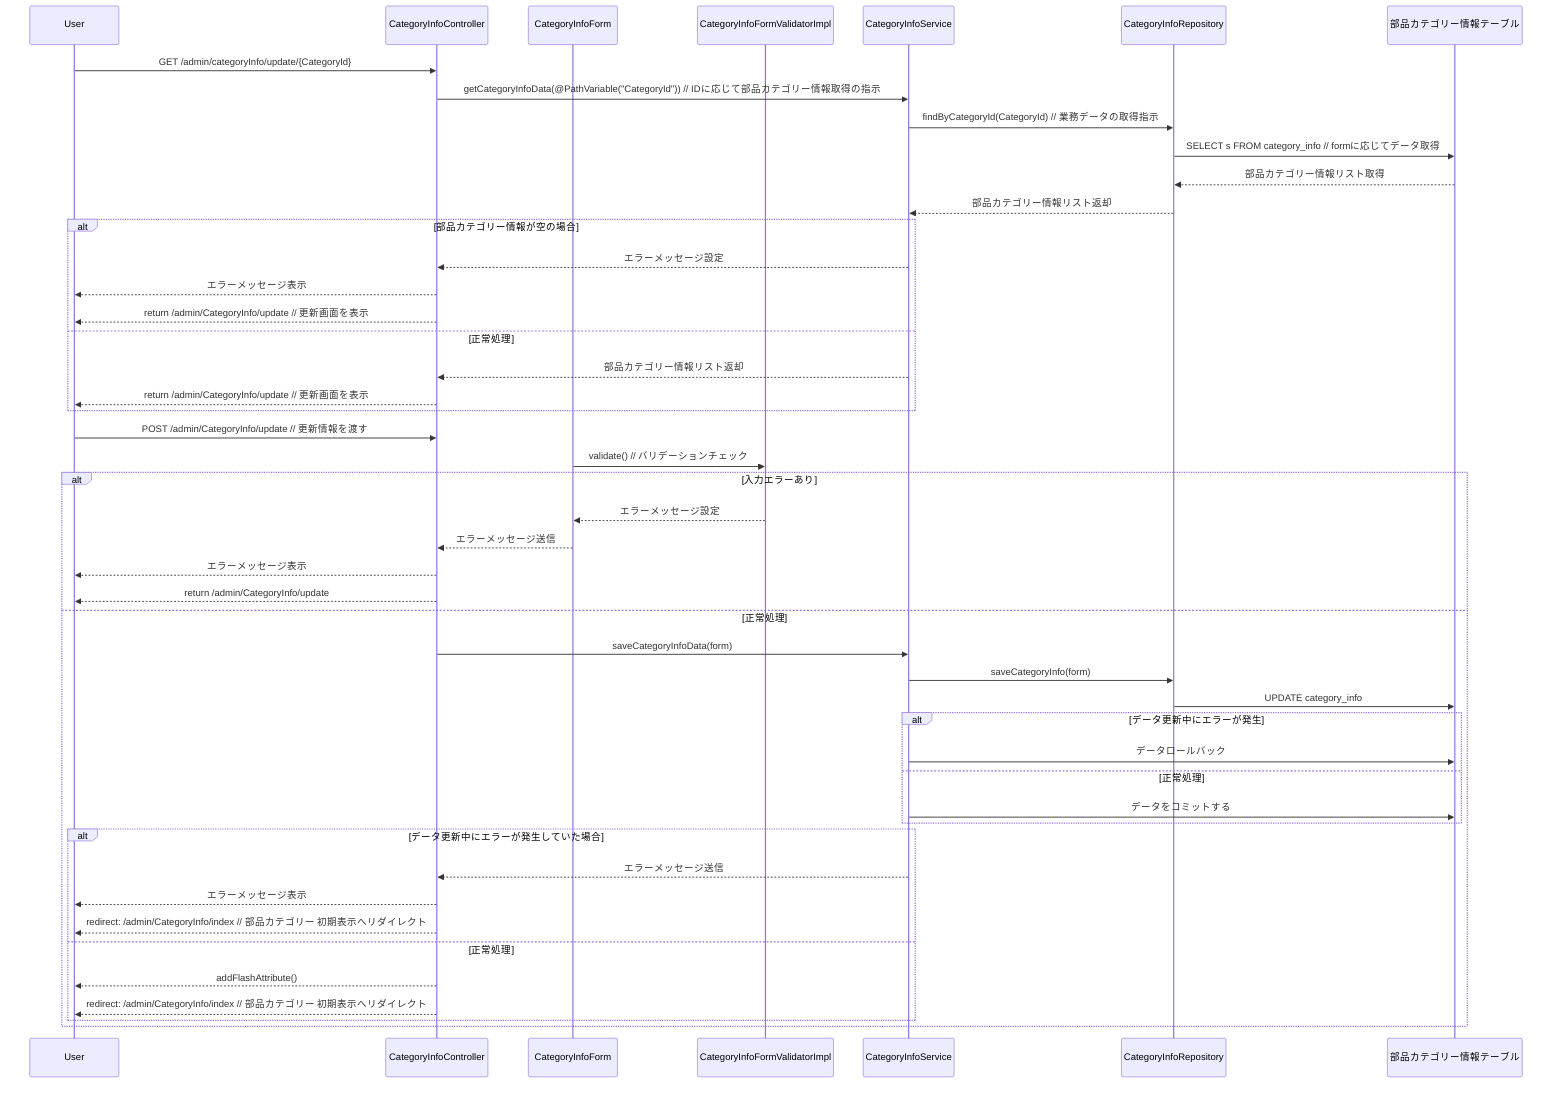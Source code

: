 sequenceDiagram
    participant User
    participant Controller as CategoryInfoController
    participant Form as CategoryInfoForm
    participant Validator as CategoryInfoFormValidatorImpl
    participant Service as CategoryInfoService
    participant Repository as CategoryInfoRepository
    participant DB as 部品カテゴリー情報テーブル

    User->>Controller: GET /admin/categoryInfo/update/{CategoryId} 
    Controller->>Service: getCategoryInfoData(@PathVariable("CategoryId")) // IDに応じて部品カテゴリー情報取得の指示
    Service->>Repository: findByCategoryId(CategoryId) // 業務データの取得指示
    Repository->>DB: SELECT s FROM category_info // formに応じてデータ取得
    DB -->> Repository: 部品カテゴリー情報リスト取得
    Repository -->> Service: 部品カテゴリー情報リスト返却


    alt 部品カテゴリー情報が空の場合
        Service -->> Controller: エラーメッセージ設定
        Controller-->>User: エラーメッセージ表示
        Controller-->>User: return /admin/CategoryInfo/update  // 更新画面を表示
    else 正常処理
        Service -->> Controller: 部品カテゴリー情報リスト返却
        Controller-->>User: return /admin/CategoryInfo/update  // 更新画面を表示
    end

    User->>Controller: POST /admin/CategoryInfo/update // 更新情報を渡す
    Form->>Validator: validate() // バリデーションチェック

    alt 入力エラーあり
        Validator-->>Form: エラーメッセージ設定
        Form-->>Controller: エラーメッセージ送信
        Controller-->>User: エラーメッセージ表示
        Controller-->>User: return /admin/CategoryInfo/update 
    else 正常処理
        Controller->>Service: saveCategoryInfoData(form) 
        Service->>Repository: saveCategoryInfo(form) 
        Repository->>DB: UPDATE category_info 

        alt データ更新中にエラーが発生
            Service->>DB: データロールバック
        else 正常処理
            Service->>DB: データをコミットする
        end

        alt データ更新中にエラーが発生していた場合
            Service-->>Controller: エラーメッセージ送信
            Controller-->>User: エラーメッセージ表示
            Controller-->>User: redirect: /admin/CategoryInfo/index // 部品カテゴリー 初期表示へリダイレクト
        else 正常処理
            Controller-->>User: addFlashAttribute() 
            Controller-->>User: redirect: /admin/CategoryInfo/index // 部品カテゴリー 初期表示へリダイレクト
        end
    end